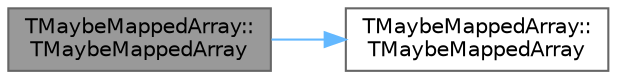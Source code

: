 digraph "TMaybeMappedArray::TMaybeMappedArray"
{
 // INTERACTIVE_SVG=YES
 // LATEX_PDF_SIZE
  bgcolor="transparent";
  edge [fontname=Helvetica,fontsize=10,labelfontname=Helvetica,labelfontsize=10];
  node [fontname=Helvetica,fontsize=10,shape=box,height=0.2,width=0.4];
  rankdir="LR";
  Node1 [id="Node000001",label="TMaybeMappedArray::\lTMaybeMappedArray",height=0.2,width=0.4,color="gray40", fillcolor="grey60", style="filled", fontcolor="black",tooltip=" "];
  Node1 -> Node2 [id="edge1_Node000001_Node000002",color="steelblue1",style="solid",tooltip=" "];
  Node2 [id="Node000002",label="TMaybeMappedArray::\lTMaybeMappedArray",height=0.2,width=0.4,color="grey40", fillcolor="white", style="filled",URL="$d3/d40/classTMaybeMappedArray.html#a74b0d421091db47db637f7b48897faaa",tooltip=" "];
}
